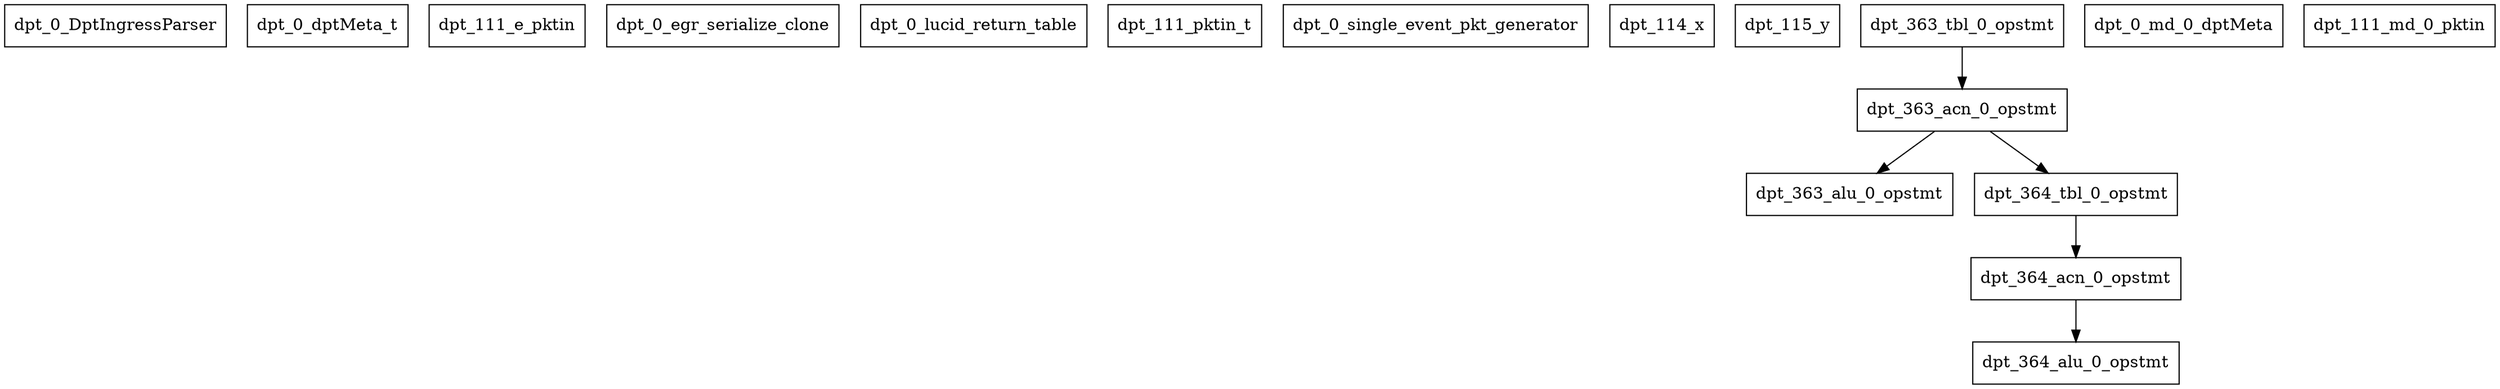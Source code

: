 digraph G {
  dpt_0_DptIngressParser [shape=box, ];
  dpt_0_dptMeta_t [shape=box, ];
  dpt_111_e_pktin [shape=box, ];
  dpt_0_egr_serialize_clone [shape=box, ];
  dpt_0_lucid_return_table [shape=box, ];
  dpt_111_pktin_t [shape=box, ];
  dpt_0_single_event_pkt_generator [shape=box, ];
  dpt_114_x [shape=box, ];
  dpt_115_y [shape=box, ];
  dpt_363_acn_0_opstmt [shape=box, ];
  dpt_364_acn_0_opstmt [shape=box, ];
  dpt_363_alu_0_opstmt [shape=box, ];
  dpt_364_alu_0_opstmt [shape=box, ];
  dpt_0_md_0_dptMeta [shape=box, ];
  dpt_111_md_0_pktin [shape=box, ];
  dpt_363_tbl_0_opstmt [shape=box, ];
  dpt_364_tbl_0_opstmt [shape=box, ];
  
  
  dpt_363_acn_0_opstmt -> dpt_363_alu_0_opstmt;
  dpt_363_acn_0_opstmt -> dpt_364_tbl_0_opstmt;
  dpt_364_acn_0_opstmt -> dpt_364_alu_0_opstmt;
  dpt_363_tbl_0_opstmt -> dpt_363_acn_0_opstmt;
  dpt_364_tbl_0_opstmt -> dpt_364_acn_0_opstmt;
  
  }